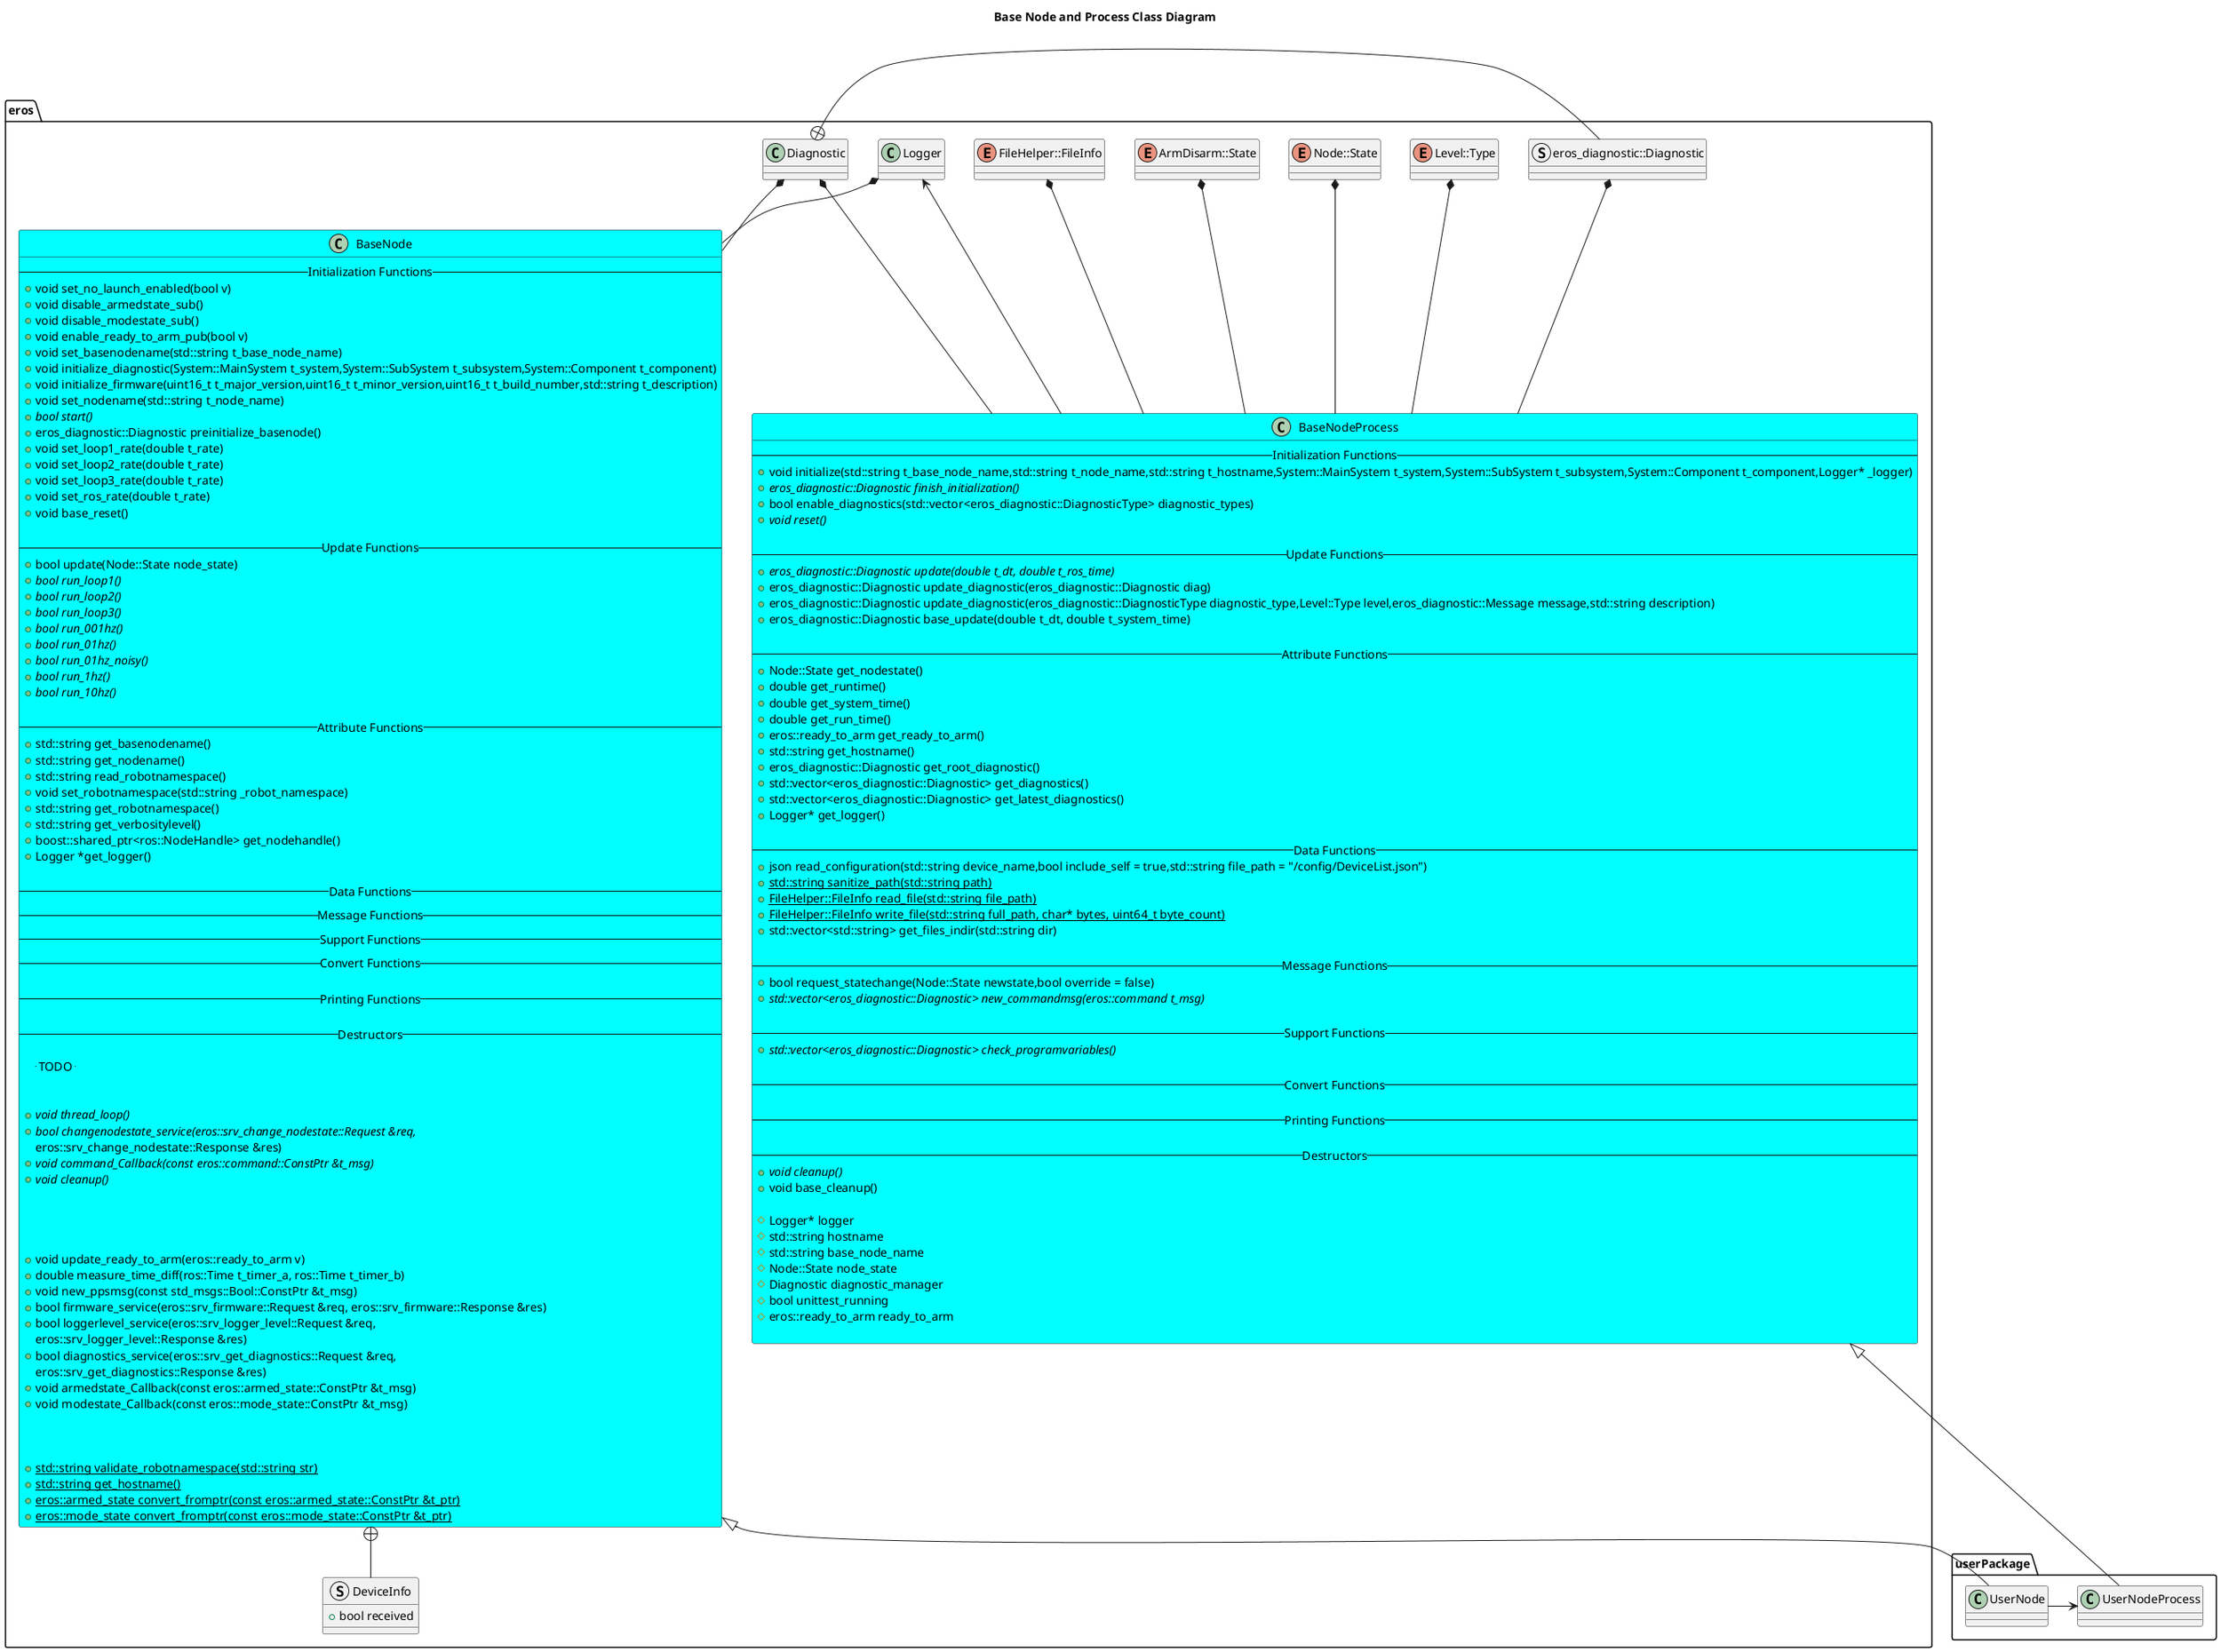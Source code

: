 @startuml
title Base Node and Process Class Diagram
package eros {
    together {
        enum Level::Type
        struct eros_diagnostic::Diagnostic
        enum Node::State
        class Logger
        enum ArmDisarm::State
        enum FileHelper::FileInfo
        class Diagnostic
    }

    Logger <-- BaseNodeProcess
    Level::Type *-- BaseNodeProcess
    eros_diagnostic::Diagnostic *-- BaseNodeProcess
    Node::State *-- BaseNodeProcess
    ArmDisarm::State *-- BaseNodeProcess
    FileHelper::FileInfo *-- BaseNodeProcess
    Diagnostic *-- BaseNodeProcess
    Diagnostic *-- BaseNode
    Logger *-- BaseNode
    Diagnostic +- eros_diagnostic::Diagnostic
    class BaseNodeProcess #Cyan {
        -- Initialization Functions --
        +void initialize(std::string t_base_node_name,std::string t_node_name,std::string t_hostname,System::MainSystem t_system,System::SubSystem t_subsystem,System::Component t_component,Logger* _logger)
        +{abstract} eros_diagnostic::Diagnostic finish_initialization()
        +bool enable_diagnostics(std::vector<eros_diagnostic::DiagnosticType> diagnostic_types)
        +{abstract} void reset()

        -- Update Functions --
        +{abstract} eros_diagnostic::Diagnostic update(double t_dt, double t_ros_time)
        +eros_diagnostic::Diagnostic update_diagnostic(eros_diagnostic::Diagnostic diag)
        +eros_diagnostic::Diagnostic update_diagnostic(eros_diagnostic::DiagnosticType diagnostic_type,Level::Type level,eros_diagnostic::Message message,std::string description)
        +eros_diagnostic::Diagnostic base_update(double t_dt, double t_system_time)

        -- Attribute Functions --
        +Node::State get_nodestate()
        +double get_runtime()
        +double get_system_time() 
        +double get_run_time()
        +eros::ready_to_arm get_ready_to_arm()
        +std::string get_hostname()
        +eros_diagnostic::Diagnostic get_root_diagnostic()
        +std::vector<eros_diagnostic::Diagnostic> get_diagnostics()
        +std::vector<eros_diagnostic::Diagnostic> get_latest_diagnostics()
        +Logger* get_logger()

        -- Data Functions --
        +json read_configuration(std::string device_name,bool include_self = true,std::string file_path = "~/config/DeviceList.json")
        +{static} std::string sanitize_path(std::string path)
        +{static} FileHelper::FileInfo read_file(std::string file_path)
        +{static} FileHelper::FileInfo write_file(std::string full_path, char* bytes, uint64_t byte_count)
        +std::vector<std::string> get_files_indir(std::string dir)

        -- Message Functions --
        +bool request_statechange(Node::State newstate,bool override = false)
        +{abstract} std::vector<eros_diagnostic::Diagnostic> new_commandmsg(eros::command t_msg)
        
        -- Support Functions --
        +{abstract} std::vector<eros_diagnostic::Diagnostic> check_programvariables() 

        -- Convert Functions --
        
        -- Printing Functions --

        -- Destructors --
        +{abstract} void cleanup()
        +void base_cleanup()
  
        #Logger* logger
        #std::string hostname
        #std::string base_node_name
        #Node::State node_state
        #Diagnostic diagnostic_manager
        #bool unittest_running
        #eros::ready_to_arm ready_to_arm

    }
    struct DeviceInfo {
        +bool received
    }
    class BaseNode #Cyan {
        -- Initialization Functions --
        +void set_no_launch_enabled(bool v)
        +void disable_armedstate_sub()
        +void disable_modestate_sub()
        +void enable_ready_to_arm_pub(bool v)
        +void set_basenodename(std::string t_base_node_name)
        +void initialize_diagnostic(System::MainSystem t_system,System::SubSystem t_subsystem,System::Component t_component)
        +void initialize_firmware(uint16_t t_major_version,uint16_t t_minor_version,uint16_t t_build_number,std::string t_description)
        +void set_nodename(std::string t_node_name)
        +{abstract} bool start()
        +eros_diagnostic::Diagnostic preinitialize_basenode()
        +void set_loop1_rate(double t_rate)
        +void set_loop2_rate(double t_rate)
        +void set_loop3_rate(double t_rate)
        +void set_ros_rate(double t_rate)
        +void base_reset()

        -- Update Functions --
        +bool update(Node::State node_state)
        +{abstract} bool run_loop1()
        +{abstract} bool run_loop2()
        +{abstract} bool run_loop3()
        +{abstract} bool run_001hz()
        +{abstract} bool run_01hz()
        +{abstract} bool run_01hz_noisy()
        +{abstract} bool run_1hz()
        +{abstract} bool run_10hz()

        -- Attribute Functions --
        +std::string get_basenodename()
        +std::string get_nodename()
        +std::string read_robotnamespace()
        +void set_robotnamespace(std::string _robot_namespace)
        +std::string get_robotnamespace()
        +std::string get_verbositylevel()
        +boost::shared_ptr<ros::NodeHandle> get_nodehandle()
        +Logger *get_logger()

        -- Data Functions --
        -- Message Functions --
        -- Support Functions --
        -- Convert Functions --
        
        -- Printing Functions --

        -- Destructors --

        -- TODO -- 
        
        
        +{abstract} void thread_loop()
        +{abstract} bool changenodestate_service(eros::srv_change_nodestate::Request &req,
                                            eros::srv_change_nodestate::Response &res)
        +{abstract} void command_Callback(const eros::command::ConstPtr &t_msg)
        +{abstract} void cleanup()

        
        
        
        +void update_ready_to_arm(eros::ready_to_arm v)
        +double measure_time_diff(ros::Time t_timer_a, ros::Time t_timer_b)
        +void new_ppsmsg(const std_msgs::Bool::ConstPtr &t_msg)
        +bool firmware_service(eros::srv_firmware::Request &req, eros::srv_firmware::Response &res)
        +bool loggerlevel_service(eros::srv_logger_level::Request &req,
                                eros::srv_logger_level::Response &res)
        +bool diagnostics_service(eros::srv_get_diagnostics::Request &req,
                                eros::srv_get_diagnostics::Response &res)
        +void armedstate_Callback(const eros::armed_state::ConstPtr &t_msg)
        +void modestate_Callback(const eros::mode_state::ConstPtr &t_msg)



        +{static} std::string validate_robotnamespace(std::string str)
        +{static} std::string get_hostname()
        +{static} eros::armed_state convert_fromptr(const eros::armed_state::ConstPtr &t_ptr)
        +{static} eros::mode_state convert_fromptr(const eros::mode_state::ConstPtr &t_ptr)
    }
    BaseNode +-- DeviceInfo
}
package userPackage {
    class UserNodeProcess
    class UserNode
    BaseNode <|-- UserNode
    BaseNodeProcess <|-- UserNodeProcess
    UserNode -> UserNodeProcess 
}
@enduml
